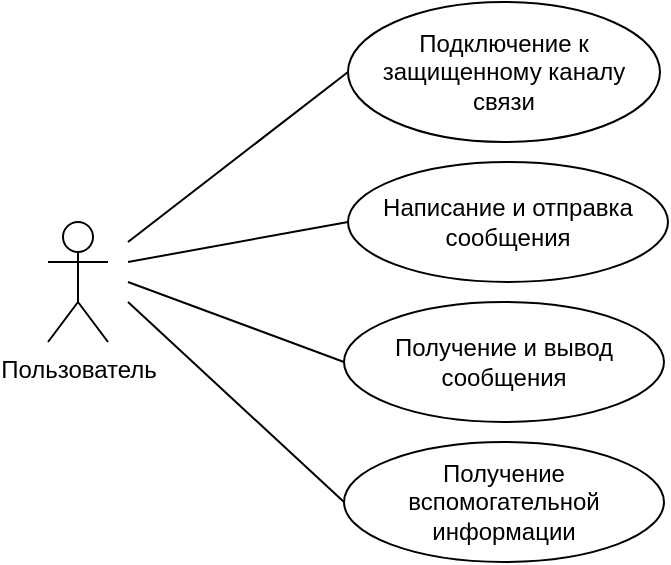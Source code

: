 <mxfile version="14.4.3" type="device"><diagram id="D-oRq93ioiyfgCvC9HMB" name="контекст ви"><mxGraphModel dx="852" dy="494" grid="1" gridSize="10" guides="1" tooltips="1" connect="1" arrows="1" fold="1" page="1" pageScale="1" pageWidth="827" pageHeight="1169" math="0" shadow="0"><root><mxCell id="0"/><mxCell id="1" parent="0"/><mxCell id="8gPR0YNb-SW6ruzBTA71-1" value="Пользователь" style="shape=umlActor;verticalLabelPosition=bottom;verticalAlign=top;html=1;outlineConnect=0;" parent="1" vertex="1"><mxGeometry x="220" y="200" width="30" height="60" as="geometry"/></mxCell><mxCell id="8gPR0YNb-SW6ruzBTA71-3" value="Подключение к защищенному каналу связи" style="ellipse;whiteSpace=wrap;html=1;" parent="1" vertex="1"><mxGeometry x="370" y="90" width="156" height="70" as="geometry"/></mxCell><mxCell id="8gPR0YNb-SW6ruzBTA71-4" value="Написание и отправка сообщения" style="ellipse;whiteSpace=wrap;html=1;" parent="1" vertex="1"><mxGeometry x="370" y="170" width="160" height="60" as="geometry"/></mxCell><mxCell id="8gPR0YNb-SW6ruzBTA71-5" value="Получение вспомогательной информации" style="ellipse;whiteSpace=wrap;html=1;" parent="1" vertex="1"><mxGeometry x="368" y="310" width="160" height="60" as="geometry"/></mxCell><mxCell id="8gPR0YNb-SW6ruzBTA71-6" value="" style="endArrow=none;html=1;entryX=0;entryY=0.5;entryDx=0;entryDy=0;" parent="1" target="8gPR0YNb-SW6ruzBTA71-3" edge="1"><mxGeometry width="50" height="50" relative="1" as="geometry"><mxPoint x="260" y="210" as="sourcePoint"/><mxPoint x="330" y="190" as="targetPoint"/></mxGeometry></mxCell><mxCell id="8gPR0YNb-SW6ruzBTA71-7" value="" style="endArrow=none;html=1;entryX=0;entryY=0.5;entryDx=0;entryDy=0;" parent="1" target="8gPR0YNb-SW6ruzBTA71-4" edge="1"><mxGeometry width="50" height="50" relative="1" as="geometry"><mxPoint x="260" y="220" as="sourcePoint"/><mxPoint x="330" y="230" as="targetPoint"/></mxGeometry></mxCell><mxCell id="8gPR0YNb-SW6ruzBTA71-8" value="" style="endArrow=none;html=1;entryX=0;entryY=0.5;entryDx=0;entryDy=0;" parent="1" target="8gPR0YNb-SW6ruzBTA71-5" edge="1"><mxGeometry width="50" height="50" relative="1" as="geometry"><mxPoint x="260" y="240" as="sourcePoint"/><mxPoint x="300" y="330" as="targetPoint"/></mxGeometry></mxCell><mxCell id="ej1V5P87S8o2z9bf7R8n-1" value="Получение и вывод сообщения" style="ellipse;whiteSpace=wrap;html=1;" vertex="1" parent="1"><mxGeometry x="368" y="240" width="160" height="60" as="geometry"/></mxCell><mxCell id="ej1V5P87S8o2z9bf7R8n-2" value="" style="endArrow=none;html=1;entryX=0;entryY=0.5;entryDx=0;entryDy=0;" edge="1" parent="1" target="ej1V5P87S8o2z9bf7R8n-1"><mxGeometry width="50" height="50" relative="1" as="geometry"><mxPoint x="260" y="230" as="sourcePoint"/><mxPoint x="380" y="210" as="targetPoint"/></mxGeometry></mxCell></root></mxGraphModel></diagram></mxfile>